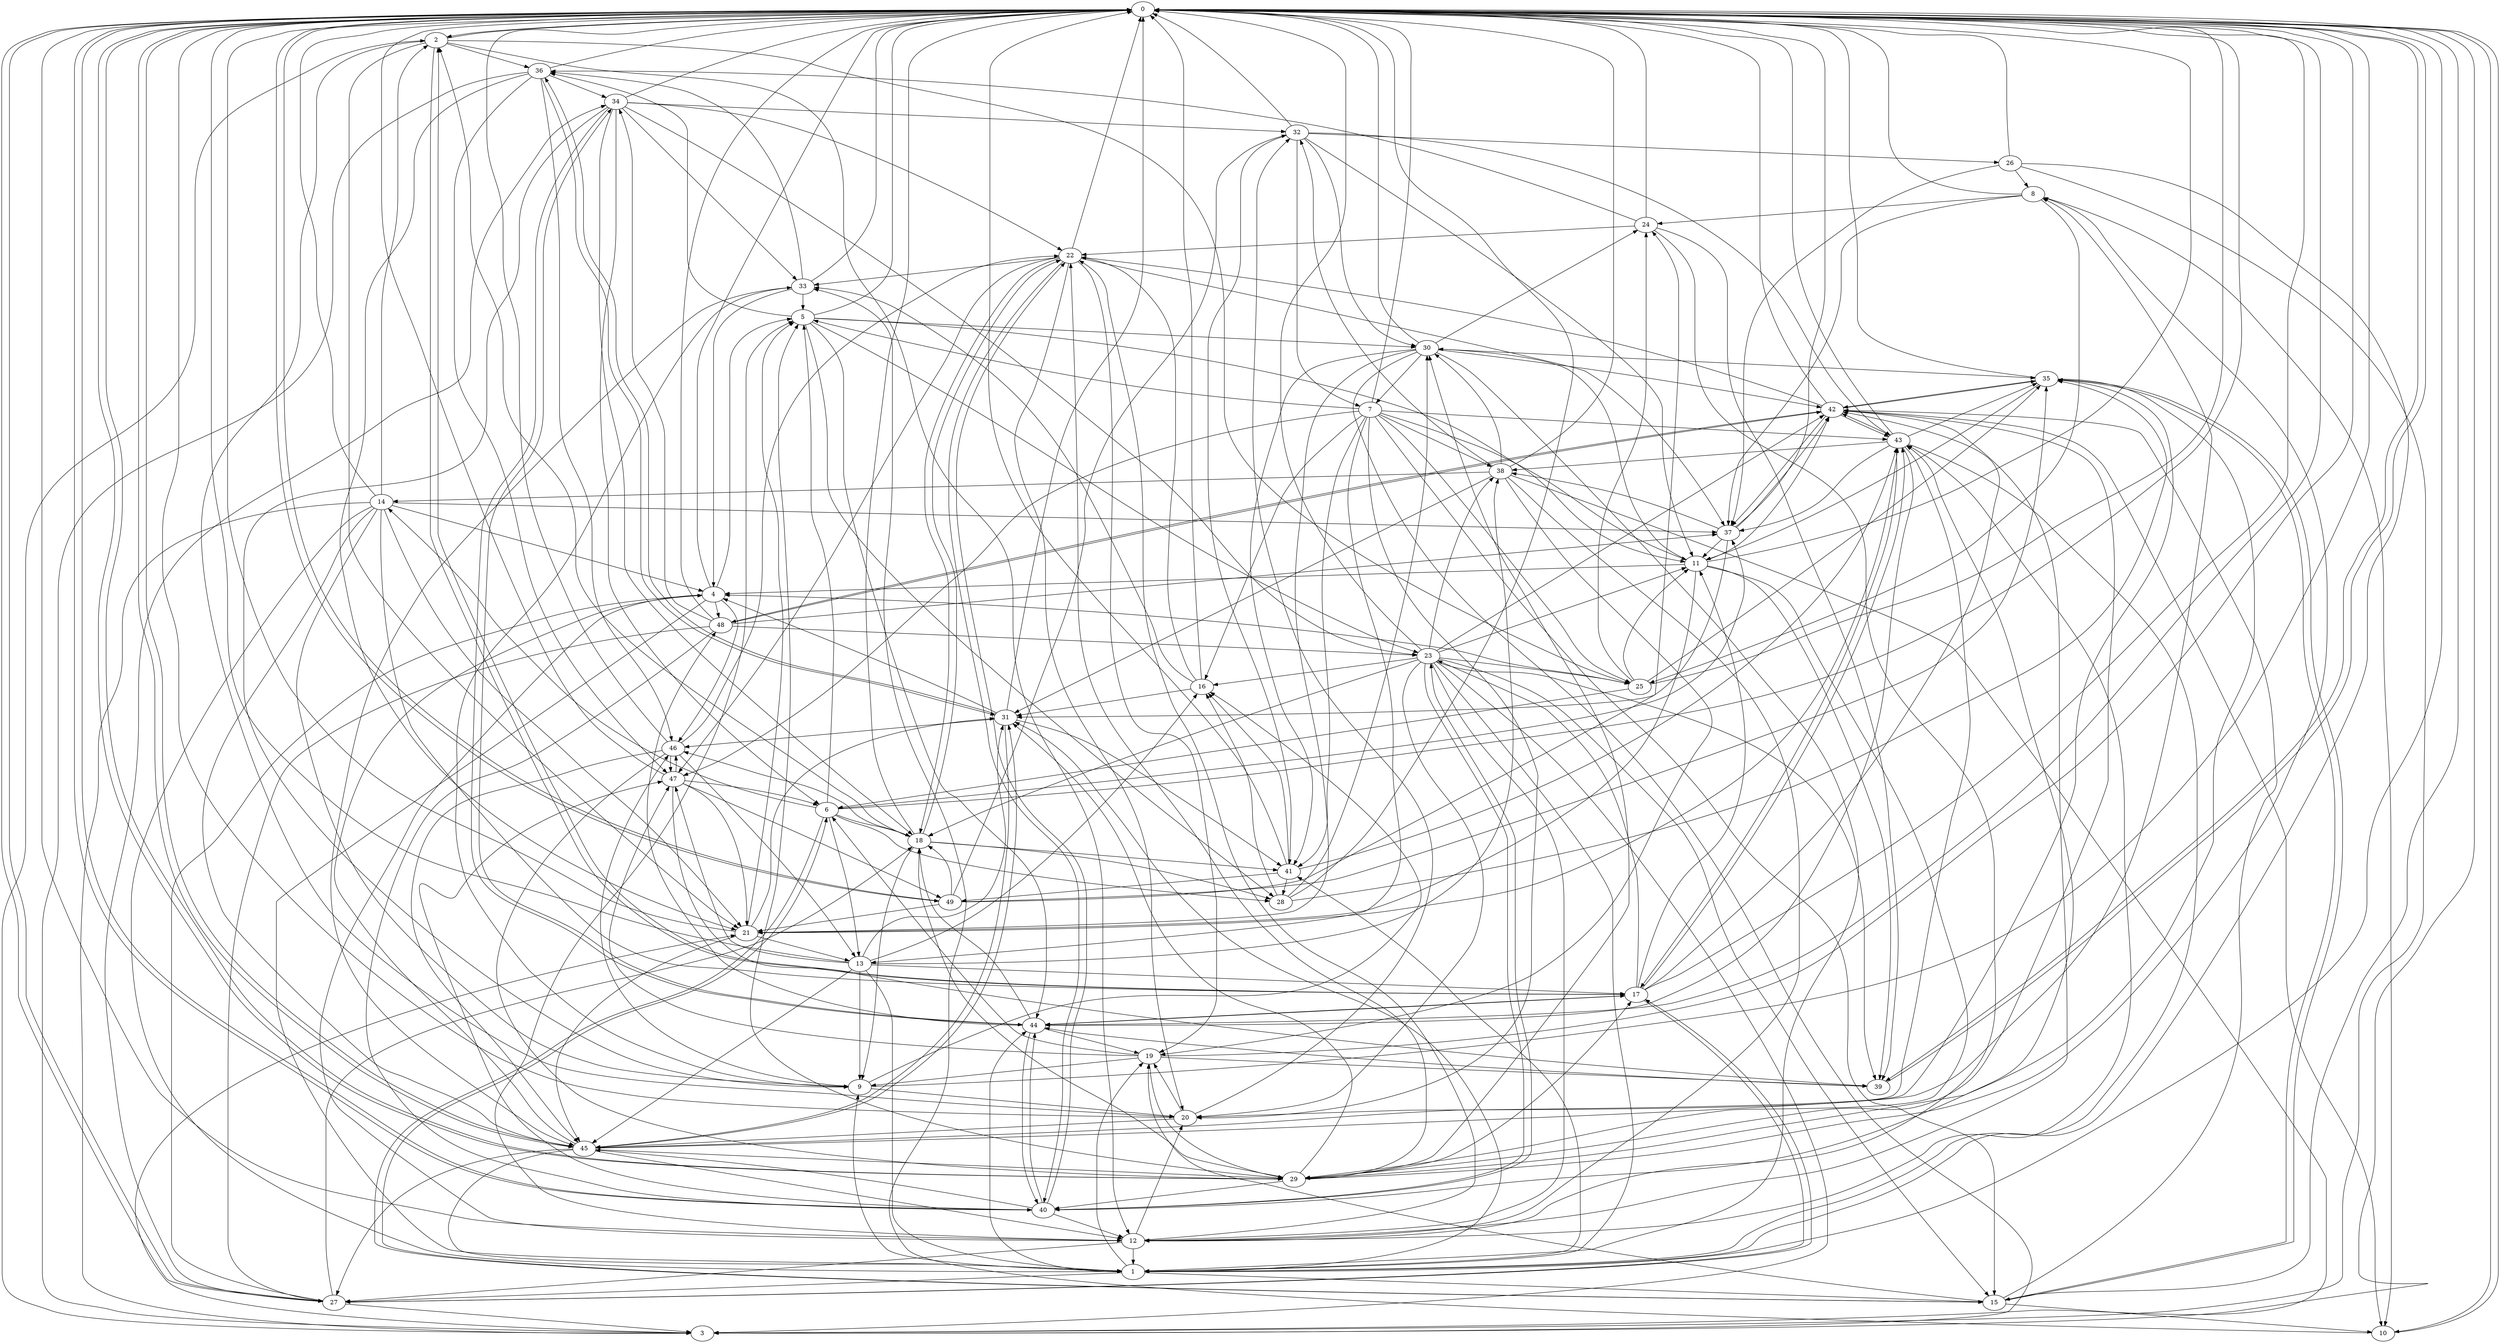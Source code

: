 strict digraph "" {
	0	 [component_delay=3];
	2	 [component_delay=3];
	0 -> 2	 [wire_delay=1];
	10	 [component_delay=3];
	0 -> 10	 [wire_delay=1];
	27	 [component_delay=3];
	0 -> 27	 [wire_delay=1];
	29	 [component_delay=3];
	0 -> 29	 [wire_delay=1];
	39	 [component_delay=3];
	0 -> 39	 [wire_delay=1];
	40	 [component_delay=3];
	0 -> 40	 [wire_delay=1];
	45	 [component_delay=3];
	0 -> 45	 [wire_delay=1];
	49	 [component_delay=3];
	0 -> 49	 [wire_delay=1];
	1	 [component_delay=3];
	1 -> 0	 [wire_delay=1];
	9	 [component_delay=3];
	1 -> 9	 [wire_delay=1];
	15	 [component_delay=3];
	1 -> 15	 [wire_delay=1];
	19	 [component_delay=3];
	1 -> 19	 [wire_delay=1];
	1 -> 27	 [wire_delay=1];
	31	 [component_delay=3];
	1 -> 31	 [wire_delay=1];
	41	 [component_delay=3];
	1 -> 41	 [wire_delay=1];
	44	 [component_delay=3];
	1 -> 44	 [wire_delay=1];
	2 -> 0	 [wire_delay=1];
	12	 [component_delay=3];
	2 -> 12	 [wire_delay=1];
	17	 [component_delay=3];
	2 -> 17	 [wire_delay=1];
	20	 [component_delay=3];
	2 -> 20	 [wire_delay=1];
	21	 [component_delay=3];
	2 -> 21	 [wire_delay=1];
	25	 [component_delay=3];
	2 -> 25	 [wire_delay=1];
	36	 [component_delay=3];
	2 -> 36	 [wire_delay=1];
	3	 [component_delay=3];
	3 -> 0	 [wire_delay=1];
	3 -> 2	 [wire_delay=1];
	3 -> 21	 [wire_delay=1];
	4	 [component_delay=3];
	4 -> 0	 [wire_delay=1];
	4 -> 1	 [wire_delay=1];
	5	 [component_delay=3];
	4 -> 5	 [wire_delay=1];
	4 -> 12	 [wire_delay=1];
	46	 [component_delay=3];
	4 -> 46	 [wire_delay=1];
	48	 [component_delay=3];
	4 -> 48	 [wire_delay=1];
	5 -> 0	 [wire_delay=1];
	11	 [component_delay=3];
	5 -> 11	 [wire_delay=1];
	23	 [component_delay=3];
	5 -> 23	 [wire_delay=1];
	28	 [component_delay=3];
	5 -> 28	 [wire_delay=1];
	30	 [component_delay=3];
	5 -> 30	 [wire_delay=1];
	5 -> 36	 [wire_delay=1];
	5 -> 44	 [wire_delay=1];
	6	 [component_delay=3];
	6 -> 0	 [wire_delay=1];
	6 -> 5	 [wire_delay=1];
	13	 [component_delay=3];
	6 -> 13	 [wire_delay=1];
	14	 [component_delay=3];
	6 -> 14	 [wire_delay=1];
	6 -> 15	 [wire_delay=1];
	18	 [component_delay=3];
	6 -> 18	 [wire_delay=1];
	6 -> 28	 [wire_delay=1];
	37	 [component_delay=3];
	6 -> 37	 [wire_delay=1];
	7	 [component_delay=3];
	7 -> 0	 [wire_delay=1];
	7 -> 5	 [wire_delay=1];
	7 -> 11	 [wire_delay=1];
	7 -> 13	 [wire_delay=1];
	7 -> 15	 [wire_delay=1];
	16	 [component_delay=3];
	7 -> 16	 [wire_delay=1];
	7 -> 20	 [wire_delay=1];
	7 -> 25	 [wire_delay=1];
	38	 [component_delay=3];
	7 -> 38	 [wire_delay=1];
	7 -> 41	 [wire_delay=1];
	43	 [component_delay=3];
	7 -> 43	 [wire_delay=1];
	47	 [component_delay=3];
	7 -> 47	 [wire_delay=1];
	8	 [component_delay=3];
	8 -> 0	 [wire_delay=1];
	8 -> 10	 [wire_delay=1];
	24	 [component_delay=3];
	8 -> 24	 [wire_delay=1];
	8 -> 25	 [wire_delay=1];
	8 -> 37	 [wire_delay=1];
	9 -> 0	 [wire_delay=1];
	9 -> 16	 [wire_delay=1];
	9 -> 20	 [wire_delay=1];
	33	 [component_delay=3];
	9 -> 33	 [wire_delay=1];
	9 -> 46	 [wire_delay=1];
	10 -> 0	 [wire_delay=1];
	10 -> 33	 [wire_delay=1];
	11 -> 0	 [wire_delay=1];
	11 -> 4	 [wire_delay=1];
	11 -> 21	 [wire_delay=1];
	11 -> 29	 [wire_delay=1];
	11 -> 30	 [wire_delay=1];
	11 -> 39	 [wire_delay=1];
	42	 [component_delay=3];
	11 -> 42	 [wire_delay=1];
	12 -> 0	 [wire_delay=1];
	12 -> 1	 [wire_delay=1];
	12 -> 5	 [wire_delay=1];
	12 -> 20	 [wire_delay=1];
	22	 [component_delay=3];
	12 -> 22	 [wire_delay=1];
	12 -> 27	 [wire_delay=1];
	12 -> 43	 [wire_delay=1];
	13 -> 0	 [wire_delay=1];
	13 -> 1	 [wire_delay=1];
	13 -> 9	 [wire_delay=1];
	13 -> 16	 [wire_delay=1];
	13 -> 17	 [wire_delay=1];
	13 -> 31	 [wire_delay=1];
	13 -> 38	 [wire_delay=1];
	13 -> 45	 [wire_delay=1];
	13 -> 47	 [wire_delay=1];
	14 -> 0	 [wire_delay=1];
	14 -> 1	 [wire_delay=1];
	14 -> 2	 [wire_delay=1];
	14 -> 3	 [wire_delay=1];
	14 -> 4	 [wire_delay=1];
	14 -> 9	 [wire_delay=1];
	14 -> 17	 [wire_delay=1];
	14 -> 21	 [wire_delay=1];
	14 -> 37	 [wire_delay=1];
	14 -> 45	 [wire_delay=1];
	15 -> 0	 [wire_delay=1];
	15 -> 6	 [wire_delay=1];
	15 -> 10	 [wire_delay=1];
	15 -> 19	 [wire_delay=1];
	35	 [component_delay=3];
	15 -> 35	 [wire_delay=1];
	15 -> 42	 [wire_delay=1];
	16 -> 0	 [wire_delay=1];
	16 -> 22	 [wire_delay=1];
	16 -> 31	 [wire_delay=1];
	16 -> 33	 [wire_delay=1];
	17 -> 0	 [wire_delay=1];
	17 -> 2	 [wire_delay=1];
	17 -> 11	 [wire_delay=1];
	17 -> 23	 [wire_delay=1];
	17 -> 27	 [wire_delay=1];
	17 -> 42	 [wire_delay=1];
	17 -> 43	 [wire_delay=1];
	17 -> 44	 [wire_delay=1];
	18 -> 0	 [wire_delay=1];
	18 -> 2	 [wire_delay=1];
	18 -> 9	 [wire_delay=1];
	18 -> 22	 [wire_delay=1];
	18 -> 28	 [wire_delay=1];
	18 -> 41	 [wire_delay=1];
	18 -> 46	 [wire_delay=1];
	19 -> 0	 [wire_delay=1];
	19 -> 6	 [wire_delay=1];
	19 -> 9	 [wire_delay=1];
	19 -> 29	 [wire_delay=1];
	19 -> 39	 [wire_delay=1];
	19 -> 47	 [wire_delay=1];
	20 -> 0	 [wire_delay=1];
	20 -> 19	 [wire_delay=1];
	32	 [component_delay=3];
	20 -> 32	 [wire_delay=1];
	20 -> 45	 [wire_delay=1];
	21 -> 0	 [wire_delay=1];
	21 -> 5	 [wire_delay=1];
	21 -> 13	 [wire_delay=1];
	21 -> 31	 [wire_delay=1];
	21 -> 43	 [wire_delay=1];
	21 -> 45	 [wire_delay=1];
	22 -> 0	 [wire_delay=1];
	22 -> 18	 [wire_delay=1];
	22 -> 19	 [wire_delay=1];
	22 -> 20	 [wire_delay=1];
	22 -> 33	 [wire_delay=1];
	22 -> 37	 [wire_delay=1];
	22 -> 40	 [wire_delay=1];
	22 -> 47	 [wire_delay=1];
	23 -> 0	 [wire_delay=1];
	23 -> 1	 [wire_delay=1];
	23 -> 3	 [wire_delay=1];
	23 -> 11	 [wire_delay=1];
	23 -> 12	 [wire_delay=1];
	23 -> 15	 [wire_delay=1];
	23 -> 16	 [wire_delay=1];
	23 -> 18	 [wire_delay=1];
	23 -> 20	 [wire_delay=1];
	23 -> 25	 [wire_delay=1];
	23 -> 38	 [wire_delay=1];
	23 -> 39	 [wire_delay=1];
	23 -> 40	 [wire_delay=1];
	23 -> 42	 [wire_delay=1];
	24 -> 0	 [wire_delay=1];
	24 -> 12	 [wire_delay=1];
	24 -> 22	 [wire_delay=1];
	24 -> 36	 [wire_delay=1];
	24 -> 39	 [wire_delay=1];
	25 -> 0	 [wire_delay=1];
	25 -> 4	 [wire_delay=1];
	25 -> 6	 [wire_delay=1];
	25 -> 11	 [wire_delay=1];
	25 -> 24	 [wire_delay=1];
	25 -> 35	 [wire_delay=1];
	26	 [component_delay=3];
	26 -> 0	 [wire_delay=1];
	26 -> 1	 [wire_delay=1];
	26 -> 3	 [wire_delay=1];
	26 -> 8	 [wire_delay=1];
	26 -> 37	 [wire_delay=1];
	27 -> 0	 [wire_delay=1];
	27 -> 3	 [wire_delay=1];
	27 -> 4	 [wire_delay=1];
	27 -> 17	 [wire_delay=1];
	27 -> 18	 [wire_delay=1];
	34	 [component_delay=3];
	27 -> 34	 [wire_delay=1];
	28 -> 0	 [wire_delay=1];
	28 -> 16	 [wire_delay=1];
	28 -> 30	 [wire_delay=1];
	28 -> 35	 [wire_delay=1];
	29 -> 0	 [wire_delay=1];
	29 -> 5	 [wire_delay=1];
	29 -> 8	 [wire_delay=1];
	29 -> 17	 [wire_delay=1];
	29 -> 18	 [wire_delay=1];
	29 -> 22	 [wire_delay=1];
	29 -> 30	 [wire_delay=1];
	29 -> 31	 [wire_delay=1];
	29 -> 40	 [wire_delay=1];
	30 -> 0	 [wire_delay=1];
	30 -> 1	 [wire_delay=1];
	30 -> 3	 [wire_delay=1];
	30 -> 7	 [wire_delay=1];
	30 -> 21	 [wire_delay=1];
	30 -> 24	 [wire_delay=1];
	30 -> 35	 [wire_delay=1];
	30 -> 41	 [wire_delay=1];
	30 -> 42	 [wire_delay=1];
	31 -> 0	 [wire_delay=1];
	31 -> 4	 [wire_delay=1];
	31 -> 36	 [wire_delay=1];
	31 -> 41	 [wire_delay=1];
	31 -> 45	 [wire_delay=1];
	31 -> 46	 [wire_delay=1];
	32 -> 0	 [wire_delay=1];
	32 -> 7	 [wire_delay=1];
	32 -> 11	 [wire_delay=1];
	32 -> 26	 [wire_delay=1];
	32 -> 30	 [wire_delay=1];
	32 -> 41	 [wire_delay=1];
	32 -> 43	 [wire_delay=1];
	33 -> 0	 [wire_delay=1];
	33 -> 4	 [wire_delay=1];
	33 -> 5	 [wire_delay=1];
	33 -> 36	 [wire_delay=1];
	33 -> 45	 [wire_delay=1];
	34 -> 0	 [wire_delay=1];
	34 -> 6	 [wire_delay=1];
	34 -> 9	 [wire_delay=1];
	34 -> 18	 [wire_delay=1];
	34 -> 22	 [wire_delay=1];
	34 -> 23	 [wire_delay=1];
	34 -> 32	 [wire_delay=1];
	34 -> 33	 [wire_delay=1];
	34 -> 44	 [wire_delay=1];
	35 -> 0	 [wire_delay=1];
	35 -> 11	 [wire_delay=1];
	35 -> 15	 [wire_delay=1];
	35 -> 29	 [wire_delay=1];
	35 -> 42	 [wire_delay=1];
	36 -> 0	 [wire_delay=1];
	36 -> 3	 [wire_delay=1];
	36 -> 21	 [wire_delay=1];
	36 -> 31	 [wire_delay=1];
	36 -> 34	 [wire_delay=1];
	36 -> 46	 [wire_delay=1];
	36 -> 47	 [wire_delay=1];
	37 -> 0	 [wire_delay=1];
	37 -> 11	 [wire_delay=1];
	37 -> 31	 [wire_delay=1];
	37 -> 38	 [wire_delay=1];
	37 -> 42	 [wire_delay=1];
	38 -> 0	 [wire_delay=1];
	38 -> 3	 [wire_delay=1];
	38 -> 12	 [wire_delay=1];
	38 -> 14	 [wire_delay=1];
	38 -> 19	 [wire_delay=1];
	38 -> 30	 [wire_delay=1];
	38 -> 31	 [wire_delay=1];
	38 -> 32	 [wire_delay=1];
	39 -> 0	 [wire_delay=1];
	39 -> 44	 [wire_delay=1];
	40 -> 0	 [wire_delay=1];
	40 -> 12	 [wire_delay=1];
	40 -> 22	 [wire_delay=1];
	40 -> 23	 [wire_delay=1];
	40 -> 43	 [wire_delay=1];
	40 -> 44	 [wire_delay=1];
	40 -> 45	 [wire_delay=1];
	40 -> 47	 [wire_delay=1];
	41 -> 0	 [wire_delay=1];
	41 -> 16	 [wire_delay=1];
	41 -> 28	 [wire_delay=1];
	41 -> 43	 [wire_delay=1];
	41 -> 49	 [wire_delay=1];
	42 -> 0	 [wire_delay=1];
	42 -> 10	 [wire_delay=1];
	42 -> 12	 [wire_delay=1];
	42 -> 22	 [wire_delay=1];
	42 -> 29	 [wire_delay=1];
	42 -> 35	 [wire_delay=1];
	42 -> 37	 [wire_delay=1];
	42 -> 43	 [wire_delay=1];
	42 -> 48	 [wire_delay=1];
	43 -> 0	 [wire_delay=1];
	43 -> 1	 [wire_delay=1];
	43 -> 17	 [wire_delay=1];
	43 -> 20	 [wire_delay=1];
	43 -> 35	 [wire_delay=1];
	43 -> 37	 [wire_delay=1];
	43 -> 38	 [wire_delay=1];
	43 -> 42	 [wire_delay=1];
	43 -> 44	 [wire_delay=1];
	44 -> 0	 [wire_delay=1];
	44 -> 17	 [wire_delay=1];
	44 -> 18	 [wire_delay=1];
	44 -> 19	 [wire_delay=1];
	44 -> 34	 [wire_delay=1];
	44 -> 40	 [wire_delay=1];
	44 -> 48	 [wire_delay=1];
	45 -> 0	 [wire_delay=1];
	45 -> 1	 [wire_delay=1];
	45 -> 4	 [wire_delay=1];
	45 -> 8	 [wire_delay=1];
	45 -> 12	 [wire_delay=1];
	45 -> 27	 [wire_delay=1];
	45 -> 29	 [wire_delay=1];
	45 -> 31	 [wire_delay=1];
	45 -> 35	 [wire_delay=1];
	46 -> 0	 [wire_delay=1];
	46 -> 13	 [wire_delay=1];
	46 -> 22	 [wire_delay=1];
	46 -> 29	 [wire_delay=1];
	46 -> 45	 [wire_delay=1];
	46 -> 47	 [wire_delay=1];
	47 -> 0	 [wire_delay=1];
	47 -> 6	 [wire_delay=1];
	47 -> 21	 [wire_delay=1];
	47 -> 39	 [wire_delay=1];
	47 -> 46	 [wire_delay=1];
	47 -> 49	 [wire_delay=1];
	48 -> 0	 [wire_delay=1];
	48 -> 23	 [wire_delay=1];
	48 -> 27	 [wire_delay=1];
	48 -> 34	 [wire_delay=1];
	48 -> 37	 [wire_delay=1];
	48 -> 40	 [wire_delay=1];
	48 -> 42	 [wire_delay=1];
	49 -> 0	 [wire_delay=1];
	49 -> 18	 [wire_delay=1];
	49 -> 21	 [wire_delay=1];
	49 -> 24	 [wire_delay=1];
	49 -> 32	 [wire_delay=1];
	49 -> 35	 [wire_delay=1];
}
